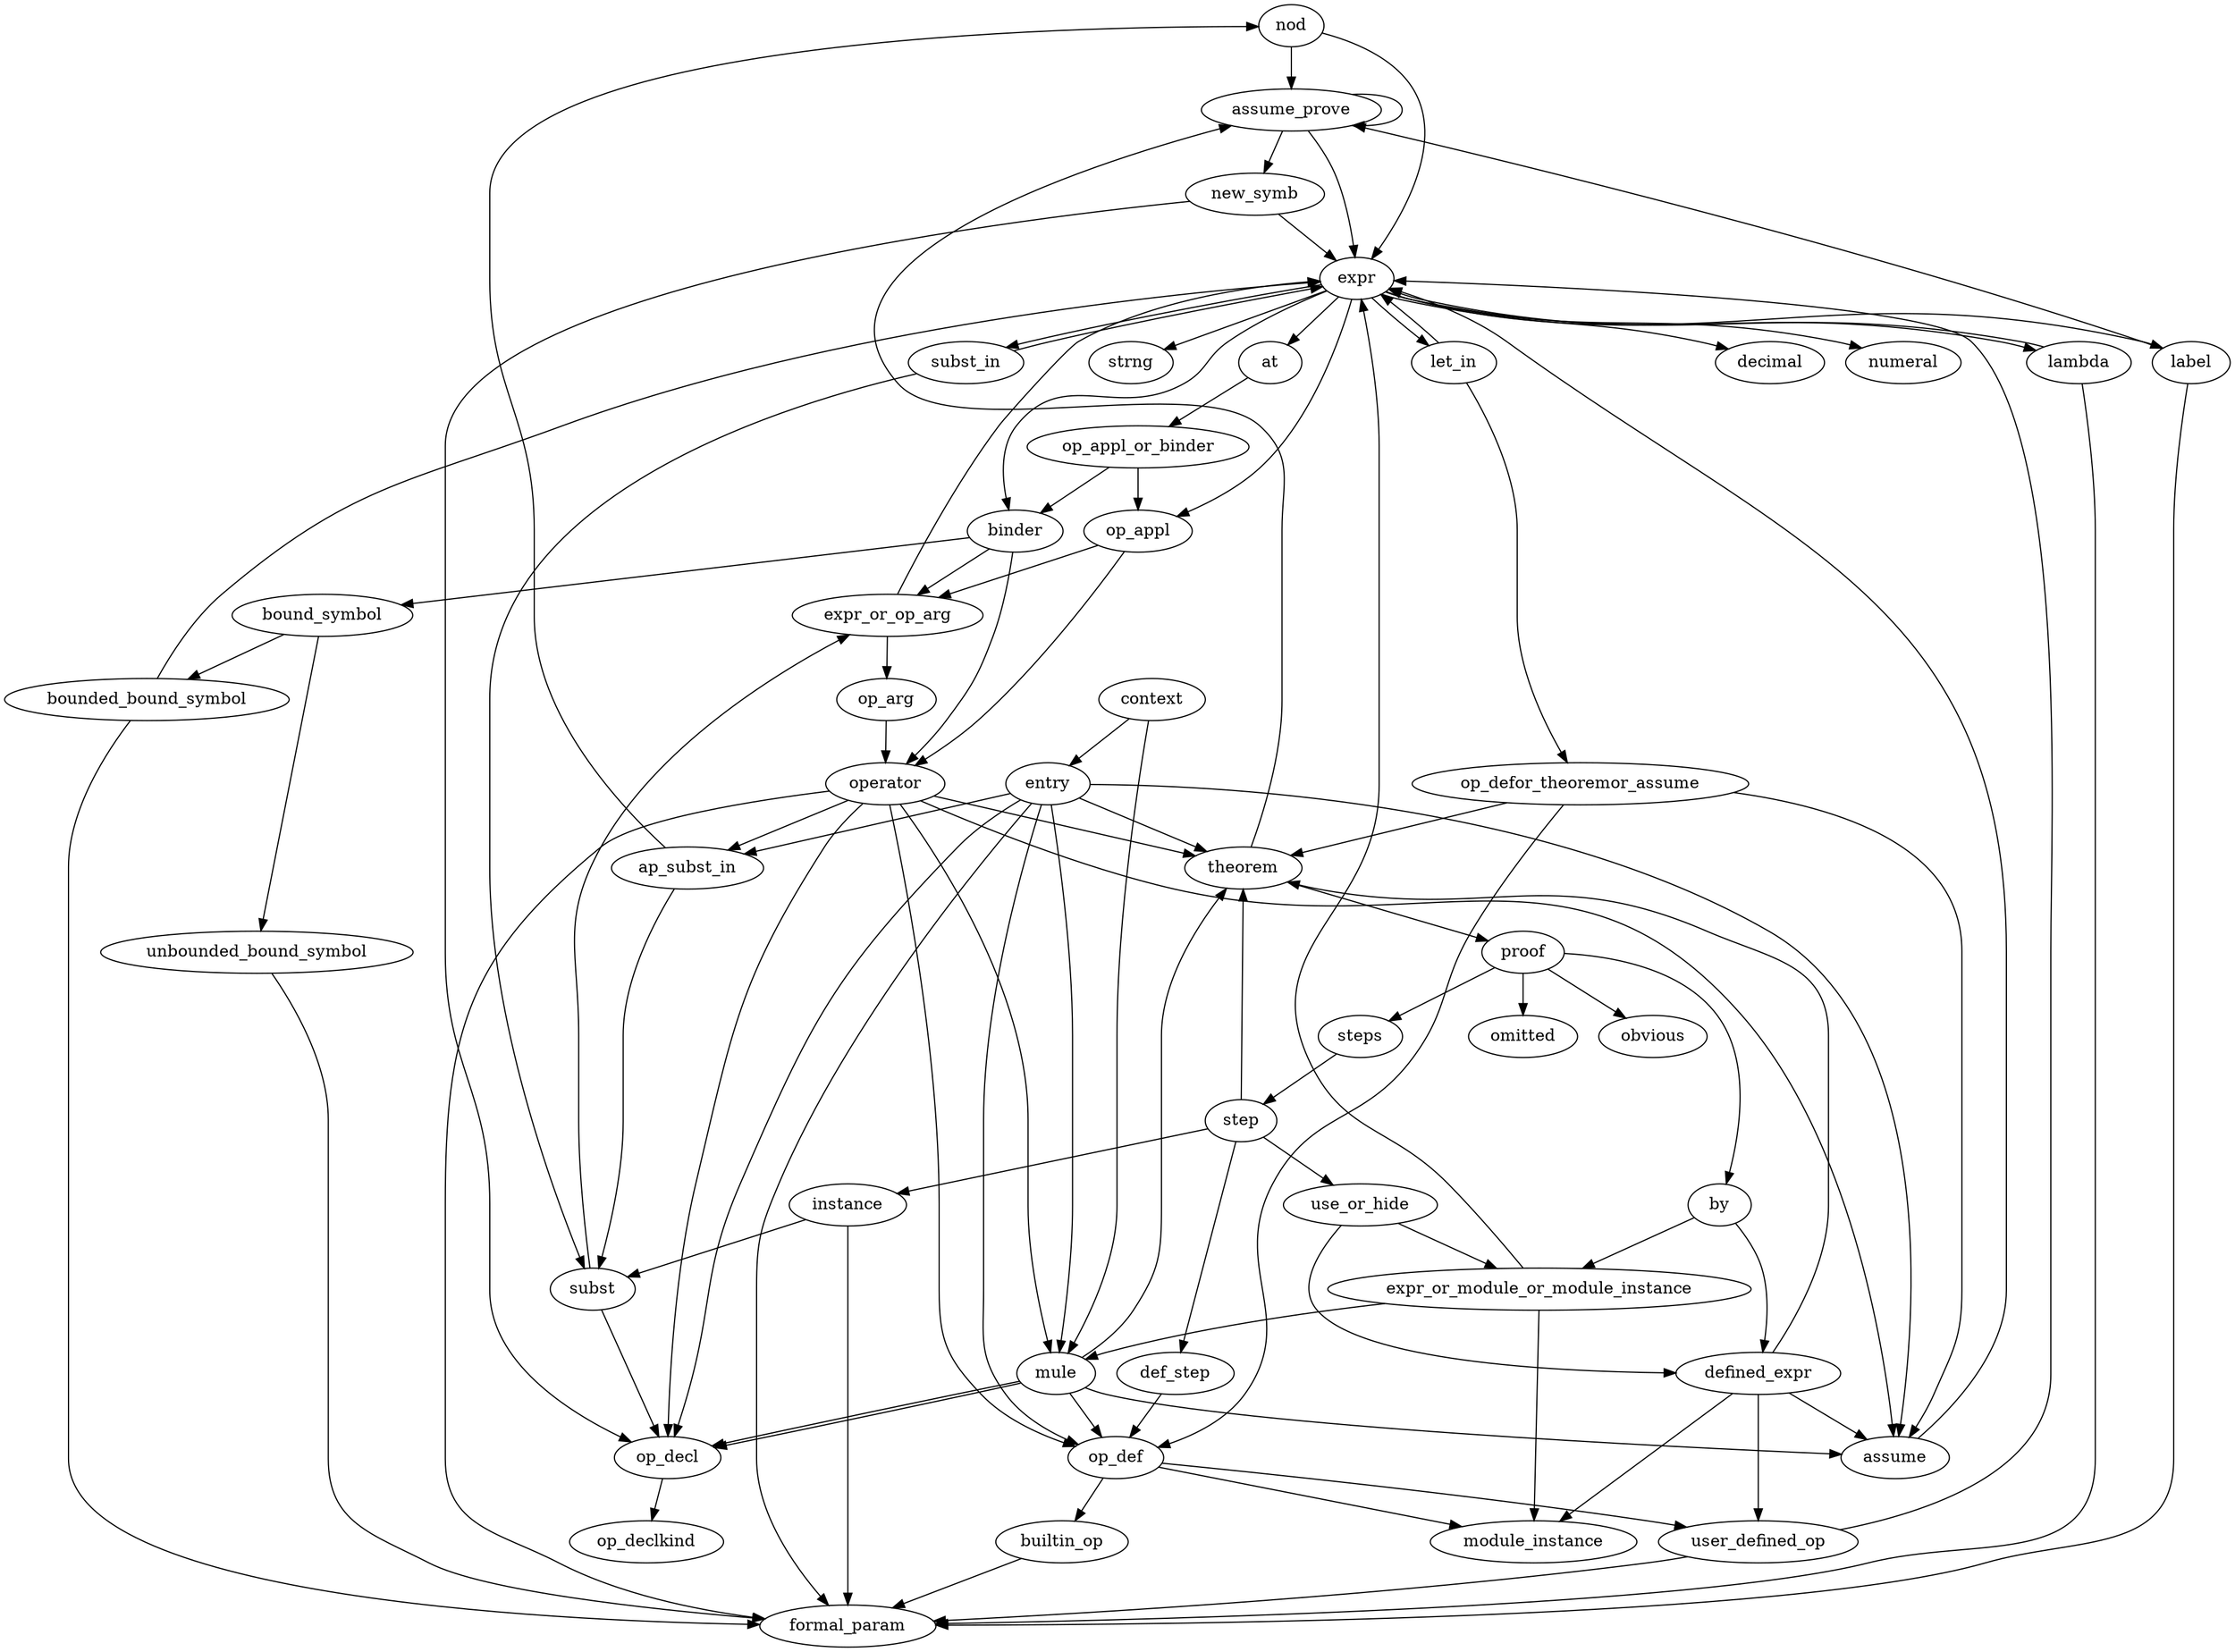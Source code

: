 digraph typedeps {

nod -> assume_prove;
nod -> expr;
//nod -> ap_subst_in;
//nod -> def_step;
//nod -> op_arg;
//nod -> instance;
//nod -> new_symb;
//nod -> proof;
//nod -> formal_param;
//nod -> mule;
//nod -> op_decl;
//nod -> op_def;
//nod -> assume;
//nod -> theorem;
//nod -> use_or_hide;

expr -> at;
expr -> decimal;
expr -> label;
expr -> let_in;
expr -> numeral;
expr -> op_appl;
expr -> strng;
expr -> subst_in;
expr -> binder;
expr -> lambda;

expr_or_op_arg -> expr;
expr_or_op_arg -> op_arg;

ap_subst_in -> subst;
ap_subst_in -> nod;

subst_in -> subst;
subst_in -> expr;


instance -> subst;
instance -> formal_param;

subst -> op_decl;
subst -> expr_or_op_arg;

assume -> expr;


theorem ->  assume_prove;
theorem ->  proof;


assume_prove -> new_symb ;
assume_prove -> assume_prove;
assume_prove -> expr;


new_symb ->  op_decl;
new_symb ->  expr;

op_def -> module_instance;
op_def -> user_defined_op;
op_def -> builtin_op;

user_defined_op -> expr;
user_defined_op -> formal_param;

lambda -> expr;
lambda -> formal_param;

builtin_op -> formal_param;

op_arg -> operator;

op_decl -> op_declkind;

proof -> omitted;
proof -> obvious;
proof -> by;
proof -> steps;

expr_or_module_or_module_instance -> expr;
expr_or_module_or_module_instance -> mule;
expr_or_module_or_module_instance -> module_instance;

defined_expr -> user_defined_op;
defined_expr -> module_instance;
defined_expr -> theorem;
defined_expr -> assume;

by -> expr_or_module_or_module_instance;
by -> defined_expr;


steps -> step;

step -> def_step;
step -> use_or_hide;
step -> instance;
step -> theorem;

def_step -> op_def;

use_or_hide -> expr_or_module_or_module_instance;
use_or_hide -> defined_expr;


op_appl_or_binder -> op_appl;
op_appl_or_binder -> binder;

at -> op_appl_or_binder;



label -> assume_prove;
label -> formal_param;

op_defor_theoremor_assume -> op_def;
op_defor_theoremor_assume -> theorem;
op_defor_theoremor_assume -> assume;

let_in -> expr;
let_in -> op_defor_theoremor_assume;

operator -> formal_param;
operator -> mule;
operator -> op_decl;
operator -> op_def;
operator -> theorem;
operator -> assume;
operator -> ap_subst_in;

op_appl -> operator;
op_appl -> expr_or_op_arg;

binder -> operator;
binder -> expr_or_op_arg;
binder -> bound_symbol;

bound_symbol -> unbounded_bound_symbol;
bound_symbol -> bounded_bound_symbol;

unbounded_bound_symbol -> formal_param;
bounded_bound_symbol -> formal_param;
bounded_bound_symbol -> expr;



mule -> op_decl ;
mule -> op_decl ;
mule -> op_def  ;
mule -> assume  ;
mule -> theorem  ;

entry -> formal_param ;
entry -> mule ;
entry -> op_decl ;
entry -> op_def ;
entry -> theorem ;
entry -> assume ;
entry -> ap_subst_in;


context -> entry;
context -> mule;

}